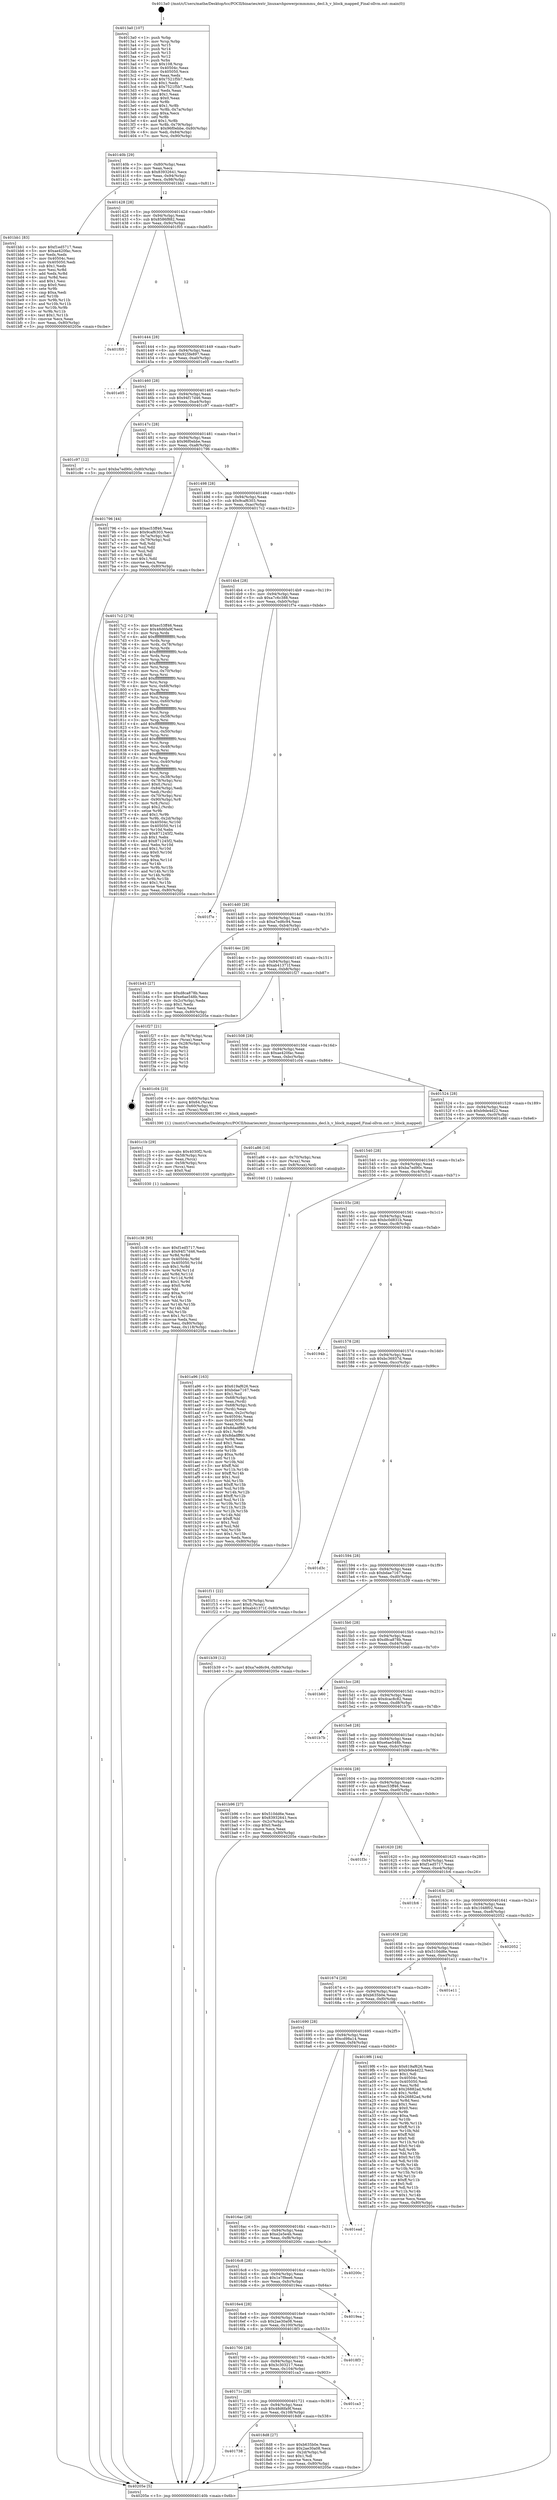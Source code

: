 digraph "0x4013a0" {
  label = "0x4013a0 (/mnt/c/Users/mathe/Desktop/tcc/POCII/binaries/extr_linuxarchpowerpcmmmmu_decl.h_v_block_mapped_Final-ollvm.out::main(0))"
  labelloc = "t"
  node[shape=record]

  Entry [label="",width=0.3,height=0.3,shape=circle,fillcolor=black,style=filled]
  "0x40140b" [label="{
     0x40140b [29]\l
     | [instrs]\l
     &nbsp;&nbsp;0x40140b \<+3\>: mov -0x80(%rbp),%eax\l
     &nbsp;&nbsp;0x40140e \<+2\>: mov %eax,%ecx\l
     &nbsp;&nbsp;0x401410 \<+6\>: sub $0x83932641,%ecx\l
     &nbsp;&nbsp;0x401416 \<+6\>: mov %eax,-0x94(%rbp)\l
     &nbsp;&nbsp;0x40141c \<+6\>: mov %ecx,-0x98(%rbp)\l
     &nbsp;&nbsp;0x401422 \<+6\>: je 0000000000401bb1 \<main+0x811\>\l
  }"]
  "0x401bb1" [label="{
     0x401bb1 [83]\l
     | [instrs]\l
     &nbsp;&nbsp;0x401bb1 \<+5\>: mov $0xf1ed5717,%eax\l
     &nbsp;&nbsp;0x401bb6 \<+5\>: mov $0xae420fac,%ecx\l
     &nbsp;&nbsp;0x401bbb \<+2\>: xor %edx,%edx\l
     &nbsp;&nbsp;0x401bbd \<+7\>: mov 0x40504c,%esi\l
     &nbsp;&nbsp;0x401bc4 \<+7\>: mov 0x405050,%edi\l
     &nbsp;&nbsp;0x401bcb \<+3\>: sub $0x1,%edx\l
     &nbsp;&nbsp;0x401bce \<+3\>: mov %esi,%r8d\l
     &nbsp;&nbsp;0x401bd1 \<+3\>: add %edx,%r8d\l
     &nbsp;&nbsp;0x401bd4 \<+4\>: imul %r8d,%esi\l
     &nbsp;&nbsp;0x401bd8 \<+3\>: and $0x1,%esi\l
     &nbsp;&nbsp;0x401bdb \<+3\>: cmp $0x0,%esi\l
     &nbsp;&nbsp;0x401bde \<+4\>: sete %r9b\l
     &nbsp;&nbsp;0x401be2 \<+3\>: cmp $0xa,%edi\l
     &nbsp;&nbsp;0x401be5 \<+4\>: setl %r10b\l
     &nbsp;&nbsp;0x401be9 \<+3\>: mov %r9b,%r11b\l
     &nbsp;&nbsp;0x401bec \<+3\>: and %r10b,%r11b\l
     &nbsp;&nbsp;0x401bef \<+3\>: xor %r10b,%r9b\l
     &nbsp;&nbsp;0x401bf2 \<+3\>: or %r9b,%r11b\l
     &nbsp;&nbsp;0x401bf5 \<+4\>: test $0x1,%r11b\l
     &nbsp;&nbsp;0x401bf9 \<+3\>: cmovne %ecx,%eax\l
     &nbsp;&nbsp;0x401bfc \<+3\>: mov %eax,-0x80(%rbp)\l
     &nbsp;&nbsp;0x401bff \<+5\>: jmp 000000000040205e \<main+0xcbe\>\l
  }"]
  "0x401428" [label="{
     0x401428 [28]\l
     | [instrs]\l
     &nbsp;&nbsp;0x401428 \<+5\>: jmp 000000000040142d \<main+0x8d\>\l
     &nbsp;&nbsp;0x40142d \<+6\>: mov -0x94(%rbp),%eax\l
     &nbsp;&nbsp;0x401433 \<+5\>: sub $0x8586f882,%eax\l
     &nbsp;&nbsp;0x401438 \<+6\>: mov %eax,-0x9c(%rbp)\l
     &nbsp;&nbsp;0x40143e \<+6\>: je 0000000000401f05 \<main+0xb65\>\l
  }"]
  Exit [label="",width=0.3,height=0.3,shape=circle,fillcolor=black,style=filled,peripheries=2]
  "0x401f05" [label="{
     0x401f05\l
  }", style=dashed]
  "0x401444" [label="{
     0x401444 [28]\l
     | [instrs]\l
     &nbsp;&nbsp;0x401444 \<+5\>: jmp 0000000000401449 \<main+0xa9\>\l
     &nbsp;&nbsp;0x401449 \<+6\>: mov -0x94(%rbp),%eax\l
     &nbsp;&nbsp;0x40144f \<+5\>: sub $0x925fe897,%eax\l
     &nbsp;&nbsp;0x401454 \<+6\>: mov %eax,-0xa0(%rbp)\l
     &nbsp;&nbsp;0x40145a \<+6\>: je 0000000000401e05 \<main+0xa65\>\l
  }"]
  "0x401c38" [label="{
     0x401c38 [95]\l
     | [instrs]\l
     &nbsp;&nbsp;0x401c38 \<+5\>: mov $0xf1ed5717,%esi\l
     &nbsp;&nbsp;0x401c3d \<+5\>: mov $0x94f17d46,%edx\l
     &nbsp;&nbsp;0x401c42 \<+3\>: xor %r8d,%r8d\l
     &nbsp;&nbsp;0x401c45 \<+8\>: mov 0x40504c,%r9d\l
     &nbsp;&nbsp;0x401c4d \<+8\>: mov 0x405050,%r10d\l
     &nbsp;&nbsp;0x401c55 \<+4\>: sub $0x1,%r8d\l
     &nbsp;&nbsp;0x401c59 \<+3\>: mov %r9d,%r11d\l
     &nbsp;&nbsp;0x401c5c \<+3\>: add %r8d,%r11d\l
     &nbsp;&nbsp;0x401c5f \<+4\>: imul %r11d,%r9d\l
     &nbsp;&nbsp;0x401c63 \<+4\>: and $0x1,%r9d\l
     &nbsp;&nbsp;0x401c67 \<+4\>: cmp $0x0,%r9d\l
     &nbsp;&nbsp;0x401c6b \<+3\>: sete %bl\l
     &nbsp;&nbsp;0x401c6e \<+4\>: cmp $0xa,%r10d\l
     &nbsp;&nbsp;0x401c72 \<+4\>: setl %r14b\l
     &nbsp;&nbsp;0x401c76 \<+3\>: mov %bl,%r15b\l
     &nbsp;&nbsp;0x401c79 \<+3\>: and %r14b,%r15b\l
     &nbsp;&nbsp;0x401c7c \<+3\>: xor %r14b,%bl\l
     &nbsp;&nbsp;0x401c7f \<+3\>: or %bl,%r15b\l
     &nbsp;&nbsp;0x401c82 \<+4\>: test $0x1,%r15b\l
     &nbsp;&nbsp;0x401c86 \<+3\>: cmovne %edx,%esi\l
     &nbsp;&nbsp;0x401c89 \<+3\>: mov %esi,-0x80(%rbp)\l
     &nbsp;&nbsp;0x401c8c \<+6\>: mov %eax,-0x118(%rbp)\l
     &nbsp;&nbsp;0x401c92 \<+5\>: jmp 000000000040205e \<main+0xcbe\>\l
  }"]
  "0x401e05" [label="{
     0x401e05\l
  }", style=dashed]
  "0x401460" [label="{
     0x401460 [28]\l
     | [instrs]\l
     &nbsp;&nbsp;0x401460 \<+5\>: jmp 0000000000401465 \<main+0xc5\>\l
     &nbsp;&nbsp;0x401465 \<+6\>: mov -0x94(%rbp),%eax\l
     &nbsp;&nbsp;0x40146b \<+5\>: sub $0x94f17d46,%eax\l
     &nbsp;&nbsp;0x401470 \<+6\>: mov %eax,-0xa4(%rbp)\l
     &nbsp;&nbsp;0x401476 \<+6\>: je 0000000000401c97 \<main+0x8f7\>\l
  }"]
  "0x401c1b" [label="{
     0x401c1b [29]\l
     | [instrs]\l
     &nbsp;&nbsp;0x401c1b \<+10\>: movabs $0x4030f2,%rdi\l
     &nbsp;&nbsp;0x401c25 \<+4\>: mov -0x58(%rbp),%rcx\l
     &nbsp;&nbsp;0x401c29 \<+2\>: mov %eax,(%rcx)\l
     &nbsp;&nbsp;0x401c2b \<+4\>: mov -0x58(%rbp),%rcx\l
     &nbsp;&nbsp;0x401c2f \<+2\>: mov (%rcx),%esi\l
     &nbsp;&nbsp;0x401c31 \<+2\>: mov $0x0,%al\l
     &nbsp;&nbsp;0x401c33 \<+5\>: call 0000000000401030 \<printf@plt\>\l
     | [calls]\l
     &nbsp;&nbsp;0x401030 \{1\} (unknown)\l
  }"]
  "0x401c97" [label="{
     0x401c97 [12]\l
     | [instrs]\l
     &nbsp;&nbsp;0x401c97 \<+7\>: movl $0xba7ed90c,-0x80(%rbp)\l
     &nbsp;&nbsp;0x401c9e \<+5\>: jmp 000000000040205e \<main+0xcbe\>\l
  }"]
  "0x40147c" [label="{
     0x40147c [28]\l
     | [instrs]\l
     &nbsp;&nbsp;0x40147c \<+5\>: jmp 0000000000401481 \<main+0xe1\>\l
     &nbsp;&nbsp;0x401481 \<+6\>: mov -0x94(%rbp),%eax\l
     &nbsp;&nbsp;0x401487 \<+5\>: sub $0x96f0ebbe,%eax\l
     &nbsp;&nbsp;0x40148c \<+6\>: mov %eax,-0xa8(%rbp)\l
     &nbsp;&nbsp;0x401492 \<+6\>: je 0000000000401796 \<main+0x3f6\>\l
  }"]
  "0x401a96" [label="{
     0x401a96 [163]\l
     | [instrs]\l
     &nbsp;&nbsp;0x401a96 \<+5\>: mov $0x619af626,%ecx\l
     &nbsp;&nbsp;0x401a9b \<+5\>: mov $0xbdae7167,%edx\l
     &nbsp;&nbsp;0x401aa0 \<+3\>: mov $0x1,%sil\l
     &nbsp;&nbsp;0x401aa3 \<+4\>: mov -0x68(%rbp),%rdi\l
     &nbsp;&nbsp;0x401aa7 \<+2\>: mov %eax,(%rdi)\l
     &nbsp;&nbsp;0x401aa9 \<+4\>: mov -0x68(%rbp),%rdi\l
     &nbsp;&nbsp;0x401aad \<+2\>: mov (%rdi),%eax\l
     &nbsp;&nbsp;0x401aaf \<+3\>: mov %eax,-0x2c(%rbp)\l
     &nbsp;&nbsp;0x401ab2 \<+7\>: mov 0x40504c,%eax\l
     &nbsp;&nbsp;0x401ab9 \<+8\>: mov 0x405050,%r8d\l
     &nbsp;&nbsp;0x401ac1 \<+3\>: mov %eax,%r9d\l
     &nbsp;&nbsp;0x401ac4 \<+7\>: add $0x8dadff60,%r9d\l
     &nbsp;&nbsp;0x401acb \<+4\>: sub $0x1,%r9d\l
     &nbsp;&nbsp;0x401acf \<+7\>: sub $0x8dadff60,%r9d\l
     &nbsp;&nbsp;0x401ad6 \<+4\>: imul %r9d,%eax\l
     &nbsp;&nbsp;0x401ada \<+3\>: and $0x1,%eax\l
     &nbsp;&nbsp;0x401add \<+3\>: cmp $0x0,%eax\l
     &nbsp;&nbsp;0x401ae0 \<+4\>: sete %r10b\l
     &nbsp;&nbsp;0x401ae4 \<+4\>: cmp $0xa,%r8d\l
     &nbsp;&nbsp;0x401ae8 \<+4\>: setl %r11b\l
     &nbsp;&nbsp;0x401aec \<+3\>: mov %r10b,%bl\l
     &nbsp;&nbsp;0x401aef \<+3\>: xor $0xff,%bl\l
     &nbsp;&nbsp;0x401af2 \<+3\>: mov %r11b,%r14b\l
     &nbsp;&nbsp;0x401af5 \<+4\>: xor $0xff,%r14b\l
     &nbsp;&nbsp;0x401af9 \<+4\>: xor $0x1,%sil\l
     &nbsp;&nbsp;0x401afd \<+3\>: mov %bl,%r15b\l
     &nbsp;&nbsp;0x401b00 \<+4\>: and $0xff,%r15b\l
     &nbsp;&nbsp;0x401b04 \<+3\>: and %sil,%r10b\l
     &nbsp;&nbsp;0x401b07 \<+3\>: mov %r14b,%r12b\l
     &nbsp;&nbsp;0x401b0a \<+4\>: and $0xff,%r12b\l
     &nbsp;&nbsp;0x401b0e \<+3\>: and %sil,%r11b\l
     &nbsp;&nbsp;0x401b11 \<+3\>: or %r10b,%r15b\l
     &nbsp;&nbsp;0x401b14 \<+3\>: or %r11b,%r12b\l
     &nbsp;&nbsp;0x401b17 \<+3\>: xor %r12b,%r15b\l
     &nbsp;&nbsp;0x401b1a \<+3\>: or %r14b,%bl\l
     &nbsp;&nbsp;0x401b1d \<+3\>: xor $0xff,%bl\l
     &nbsp;&nbsp;0x401b20 \<+4\>: or $0x1,%sil\l
     &nbsp;&nbsp;0x401b24 \<+3\>: and %sil,%bl\l
     &nbsp;&nbsp;0x401b27 \<+3\>: or %bl,%r15b\l
     &nbsp;&nbsp;0x401b2a \<+4\>: test $0x1,%r15b\l
     &nbsp;&nbsp;0x401b2e \<+3\>: cmovne %edx,%ecx\l
     &nbsp;&nbsp;0x401b31 \<+3\>: mov %ecx,-0x80(%rbp)\l
     &nbsp;&nbsp;0x401b34 \<+5\>: jmp 000000000040205e \<main+0xcbe\>\l
  }"]
  "0x401796" [label="{
     0x401796 [44]\l
     | [instrs]\l
     &nbsp;&nbsp;0x401796 \<+5\>: mov $0xec53ff46,%eax\l
     &nbsp;&nbsp;0x40179b \<+5\>: mov $0x9caf6303,%ecx\l
     &nbsp;&nbsp;0x4017a0 \<+3\>: mov -0x7a(%rbp),%dl\l
     &nbsp;&nbsp;0x4017a3 \<+4\>: mov -0x79(%rbp),%sil\l
     &nbsp;&nbsp;0x4017a7 \<+3\>: mov %dl,%dil\l
     &nbsp;&nbsp;0x4017aa \<+3\>: and %sil,%dil\l
     &nbsp;&nbsp;0x4017ad \<+3\>: xor %sil,%dl\l
     &nbsp;&nbsp;0x4017b0 \<+3\>: or %dl,%dil\l
     &nbsp;&nbsp;0x4017b3 \<+4\>: test $0x1,%dil\l
     &nbsp;&nbsp;0x4017b7 \<+3\>: cmovne %ecx,%eax\l
     &nbsp;&nbsp;0x4017ba \<+3\>: mov %eax,-0x80(%rbp)\l
     &nbsp;&nbsp;0x4017bd \<+5\>: jmp 000000000040205e \<main+0xcbe\>\l
  }"]
  "0x401498" [label="{
     0x401498 [28]\l
     | [instrs]\l
     &nbsp;&nbsp;0x401498 \<+5\>: jmp 000000000040149d \<main+0xfd\>\l
     &nbsp;&nbsp;0x40149d \<+6\>: mov -0x94(%rbp),%eax\l
     &nbsp;&nbsp;0x4014a3 \<+5\>: sub $0x9caf6303,%eax\l
     &nbsp;&nbsp;0x4014a8 \<+6\>: mov %eax,-0xac(%rbp)\l
     &nbsp;&nbsp;0x4014ae \<+6\>: je 00000000004017c2 \<main+0x422\>\l
  }"]
  "0x40205e" [label="{
     0x40205e [5]\l
     | [instrs]\l
     &nbsp;&nbsp;0x40205e \<+5\>: jmp 000000000040140b \<main+0x6b\>\l
  }"]
  "0x4013a0" [label="{
     0x4013a0 [107]\l
     | [instrs]\l
     &nbsp;&nbsp;0x4013a0 \<+1\>: push %rbp\l
     &nbsp;&nbsp;0x4013a1 \<+3\>: mov %rsp,%rbp\l
     &nbsp;&nbsp;0x4013a4 \<+2\>: push %r15\l
     &nbsp;&nbsp;0x4013a6 \<+2\>: push %r14\l
     &nbsp;&nbsp;0x4013a8 \<+2\>: push %r13\l
     &nbsp;&nbsp;0x4013aa \<+2\>: push %r12\l
     &nbsp;&nbsp;0x4013ac \<+1\>: push %rbx\l
     &nbsp;&nbsp;0x4013ad \<+7\>: sub $0x108,%rsp\l
     &nbsp;&nbsp;0x4013b4 \<+7\>: mov 0x40504c,%eax\l
     &nbsp;&nbsp;0x4013bb \<+7\>: mov 0x405050,%ecx\l
     &nbsp;&nbsp;0x4013c2 \<+2\>: mov %eax,%edx\l
     &nbsp;&nbsp;0x4013c4 \<+6\>: add $0x7521f5b7,%edx\l
     &nbsp;&nbsp;0x4013ca \<+3\>: sub $0x1,%edx\l
     &nbsp;&nbsp;0x4013cd \<+6\>: sub $0x7521f5b7,%edx\l
     &nbsp;&nbsp;0x4013d3 \<+3\>: imul %edx,%eax\l
     &nbsp;&nbsp;0x4013d6 \<+3\>: and $0x1,%eax\l
     &nbsp;&nbsp;0x4013d9 \<+3\>: cmp $0x0,%eax\l
     &nbsp;&nbsp;0x4013dc \<+4\>: sete %r8b\l
     &nbsp;&nbsp;0x4013e0 \<+4\>: and $0x1,%r8b\l
     &nbsp;&nbsp;0x4013e4 \<+4\>: mov %r8b,-0x7a(%rbp)\l
     &nbsp;&nbsp;0x4013e8 \<+3\>: cmp $0xa,%ecx\l
     &nbsp;&nbsp;0x4013eb \<+4\>: setl %r8b\l
     &nbsp;&nbsp;0x4013ef \<+4\>: and $0x1,%r8b\l
     &nbsp;&nbsp;0x4013f3 \<+4\>: mov %r8b,-0x79(%rbp)\l
     &nbsp;&nbsp;0x4013f7 \<+7\>: movl $0x96f0ebbe,-0x80(%rbp)\l
     &nbsp;&nbsp;0x4013fe \<+6\>: mov %edi,-0x84(%rbp)\l
     &nbsp;&nbsp;0x401404 \<+7\>: mov %rsi,-0x90(%rbp)\l
  }"]
  "0x401738" [label="{
     0x401738\l
  }", style=dashed]
  "0x4017c2" [label="{
     0x4017c2 [278]\l
     | [instrs]\l
     &nbsp;&nbsp;0x4017c2 \<+5\>: mov $0xec53ff46,%eax\l
     &nbsp;&nbsp;0x4017c7 \<+5\>: mov $0x48d6fa9f,%ecx\l
     &nbsp;&nbsp;0x4017cc \<+3\>: mov %rsp,%rdx\l
     &nbsp;&nbsp;0x4017cf \<+4\>: add $0xfffffffffffffff0,%rdx\l
     &nbsp;&nbsp;0x4017d3 \<+3\>: mov %rdx,%rsp\l
     &nbsp;&nbsp;0x4017d6 \<+4\>: mov %rdx,-0x78(%rbp)\l
     &nbsp;&nbsp;0x4017da \<+3\>: mov %rsp,%rdx\l
     &nbsp;&nbsp;0x4017dd \<+4\>: add $0xfffffffffffffff0,%rdx\l
     &nbsp;&nbsp;0x4017e1 \<+3\>: mov %rdx,%rsp\l
     &nbsp;&nbsp;0x4017e4 \<+3\>: mov %rsp,%rsi\l
     &nbsp;&nbsp;0x4017e7 \<+4\>: add $0xfffffffffffffff0,%rsi\l
     &nbsp;&nbsp;0x4017eb \<+3\>: mov %rsi,%rsp\l
     &nbsp;&nbsp;0x4017ee \<+4\>: mov %rsi,-0x70(%rbp)\l
     &nbsp;&nbsp;0x4017f2 \<+3\>: mov %rsp,%rsi\l
     &nbsp;&nbsp;0x4017f5 \<+4\>: add $0xfffffffffffffff0,%rsi\l
     &nbsp;&nbsp;0x4017f9 \<+3\>: mov %rsi,%rsp\l
     &nbsp;&nbsp;0x4017fc \<+4\>: mov %rsi,-0x68(%rbp)\l
     &nbsp;&nbsp;0x401800 \<+3\>: mov %rsp,%rsi\l
     &nbsp;&nbsp;0x401803 \<+4\>: add $0xfffffffffffffff0,%rsi\l
     &nbsp;&nbsp;0x401807 \<+3\>: mov %rsi,%rsp\l
     &nbsp;&nbsp;0x40180a \<+4\>: mov %rsi,-0x60(%rbp)\l
     &nbsp;&nbsp;0x40180e \<+3\>: mov %rsp,%rsi\l
     &nbsp;&nbsp;0x401811 \<+4\>: add $0xfffffffffffffff0,%rsi\l
     &nbsp;&nbsp;0x401815 \<+3\>: mov %rsi,%rsp\l
     &nbsp;&nbsp;0x401818 \<+4\>: mov %rsi,-0x58(%rbp)\l
     &nbsp;&nbsp;0x40181c \<+3\>: mov %rsp,%rsi\l
     &nbsp;&nbsp;0x40181f \<+4\>: add $0xfffffffffffffff0,%rsi\l
     &nbsp;&nbsp;0x401823 \<+3\>: mov %rsi,%rsp\l
     &nbsp;&nbsp;0x401826 \<+4\>: mov %rsi,-0x50(%rbp)\l
     &nbsp;&nbsp;0x40182a \<+3\>: mov %rsp,%rsi\l
     &nbsp;&nbsp;0x40182d \<+4\>: add $0xfffffffffffffff0,%rsi\l
     &nbsp;&nbsp;0x401831 \<+3\>: mov %rsi,%rsp\l
     &nbsp;&nbsp;0x401834 \<+4\>: mov %rsi,-0x48(%rbp)\l
     &nbsp;&nbsp;0x401838 \<+3\>: mov %rsp,%rsi\l
     &nbsp;&nbsp;0x40183b \<+4\>: add $0xfffffffffffffff0,%rsi\l
     &nbsp;&nbsp;0x40183f \<+3\>: mov %rsi,%rsp\l
     &nbsp;&nbsp;0x401842 \<+4\>: mov %rsi,-0x40(%rbp)\l
     &nbsp;&nbsp;0x401846 \<+3\>: mov %rsp,%rsi\l
     &nbsp;&nbsp;0x401849 \<+4\>: add $0xfffffffffffffff0,%rsi\l
     &nbsp;&nbsp;0x40184d \<+3\>: mov %rsi,%rsp\l
     &nbsp;&nbsp;0x401850 \<+4\>: mov %rsi,-0x38(%rbp)\l
     &nbsp;&nbsp;0x401854 \<+4\>: mov -0x78(%rbp),%rsi\l
     &nbsp;&nbsp;0x401858 \<+6\>: movl $0x0,(%rsi)\l
     &nbsp;&nbsp;0x40185e \<+6\>: mov -0x84(%rbp),%edi\l
     &nbsp;&nbsp;0x401864 \<+2\>: mov %edi,(%rdx)\l
     &nbsp;&nbsp;0x401866 \<+4\>: mov -0x70(%rbp),%rsi\l
     &nbsp;&nbsp;0x40186a \<+7\>: mov -0x90(%rbp),%r8\l
     &nbsp;&nbsp;0x401871 \<+3\>: mov %r8,(%rsi)\l
     &nbsp;&nbsp;0x401874 \<+3\>: cmpl $0x2,(%rdx)\l
     &nbsp;&nbsp;0x401877 \<+4\>: setne %r9b\l
     &nbsp;&nbsp;0x40187b \<+4\>: and $0x1,%r9b\l
     &nbsp;&nbsp;0x40187f \<+4\>: mov %r9b,-0x2d(%rbp)\l
     &nbsp;&nbsp;0x401883 \<+8\>: mov 0x40504c,%r10d\l
     &nbsp;&nbsp;0x40188b \<+8\>: mov 0x405050,%r11d\l
     &nbsp;&nbsp;0x401893 \<+3\>: mov %r10d,%ebx\l
     &nbsp;&nbsp;0x401896 \<+6\>: sub $0x871245f2,%ebx\l
     &nbsp;&nbsp;0x40189c \<+3\>: sub $0x1,%ebx\l
     &nbsp;&nbsp;0x40189f \<+6\>: add $0x871245f2,%ebx\l
     &nbsp;&nbsp;0x4018a5 \<+4\>: imul %ebx,%r10d\l
     &nbsp;&nbsp;0x4018a9 \<+4\>: and $0x1,%r10d\l
     &nbsp;&nbsp;0x4018ad \<+4\>: cmp $0x0,%r10d\l
     &nbsp;&nbsp;0x4018b1 \<+4\>: sete %r9b\l
     &nbsp;&nbsp;0x4018b5 \<+4\>: cmp $0xa,%r11d\l
     &nbsp;&nbsp;0x4018b9 \<+4\>: setl %r14b\l
     &nbsp;&nbsp;0x4018bd \<+3\>: mov %r9b,%r15b\l
     &nbsp;&nbsp;0x4018c0 \<+3\>: and %r14b,%r15b\l
     &nbsp;&nbsp;0x4018c3 \<+3\>: xor %r14b,%r9b\l
     &nbsp;&nbsp;0x4018c6 \<+3\>: or %r9b,%r15b\l
     &nbsp;&nbsp;0x4018c9 \<+4\>: test $0x1,%r15b\l
     &nbsp;&nbsp;0x4018cd \<+3\>: cmovne %ecx,%eax\l
     &nbsp;&nbsp;0x4018d0 \<+3\>: mov %eax,-0x80(%rbp)\l
     &nbsp;&nbsp;0x4018d3 \<+5\>: jmp 000000000040205e \<main+0xcbe\>\l
  }"]
  "0x4014b4" [label="{
     0x4014b4 [28]\l
     | [instrs]\l
     &nbsp;&nbsp;0x4014b4 \<+5\>: jmp 00000000004014b9 \<main+0x119\>\l
     &nbsp;&nbsp;0x4014b9 \<+6\>: mov -0x94(%rbp),%eax\l
     &nbsp;&nbsp;0x4014bf \<+5\>: sub $0xa7c6c388,%eax\l
     &nbsp;&nbsp;0x4014c4 \<+6\>: mov %eax,-0xb0(%rbp)\l
     &nbsp;&nbsp;0x4014ca \<+6\>: je 0000000000401f7e \<main+0xbde\>\l
  }"]
  "0x4018d8" [label="{
     0x4018d8 [27]\l
     | [instrs]\l
     &nbsp;&nbsp;0x4018d8 \<+5\>: mov $0xb635b0e,%eax\l
     &nbsp;&nbsp;0x4018dd \<+5\>: mov $0x2ae30a08,%ecx\l
     &nbsp;&nbsp;0x4018e2 \<+3\>: mov -0x2d(%rbp),%dl\l
     &nbsp;&nbsp;0x4018e5 \<+3\>: test $0x1,%dl\l
     &nbsp;&nbsp;0x4018e8 \<+3\>: cmovne %ecx,%eax\l
     &nbsp;&nbsp;0x4018eb \<+3\>: mov %eax,-0x80(%rbp)\l
     &nbsp;&nbsp;0x4018ee \<+5\>: jmp 000000000040205e \<main+0xcbe\>\l
  }"]
  "0x40171c" [label="{
     0x40171c [28]\l
     | [instrs]\l
     &nbsp;&nbsp;0x40171c \<+5\>: jmp 0000000000401721 \<main+0x381\>\l
     &nbsp;&nbsp;0x401721 \<+6\>: mov -0x94(%rbp),%eax\l
     &nbsp;&nbsp;0x401727 \<+5\>: sub $0x48d6fa9f,%eax\l
     &nbsp;&nbsp;0x40172c \<+6\>: mov %eax,-0x108(%rbp)\l
     &nbsp;&nbsp;0x401732 \<+6\>: je 00000000004018d8 \<main+0x538\>\l
  }"]
  "0x401f7e" [label="{
     0x401f7e\l
  }", style=dashed]
  "0x4014d0" [label="{
     0x4014d0 [28]\l
     | [instrs]\l
     &nbsp;&nbsp;0x4014d0 \<+5\>: jmp 00000000004014d5 \<main+0x135\>\l
     &nbsp;&nbsp;0x4014d5 \<+6\>: mov -0x94(%rbp),%eax\l
     &nbsp;&nbsp;0x4014db \<+5\>: sub $0xa7ed6c94,%eax\l
     &nbsp;&nbsp;0x4014e0 \<+6\>: mov %eax,-0xb4(%rbp)\l
     &nbsp;&nbsp;0x4014e6 \<+6\>: je 0000000000401b45 \<main+0x7a5\>\l
  }"]
  "0x401ca3" [label="{
     0x401ca3\l
  }", style=dashed]
  "0x401b45" [label="{
     0x401b45 [27]\l
     | [instrs]\l
     &nbsp;&nbsp;0x401b45 \<+5\>: mov $0xd8ca878b,%eax\l
     &nbsp;&nbsp;0x401b4a \<+5\>: mov $0xe6ae548b,%ecx\l
     &nbsp;&nbsp;0x401b4f \<+3\>: mov -0x2c(%rbp),%edx\l
     &nbsp;&nbsp;0x401b52 \<+3\>: cmp $0x1,%edx\l
     &nbsp;&nbsp;0x401b55 \<+3\>: cmovl %ecx,%eax\l
     &nbsp;&nbsp;0x401b58 \<+3\>: mov %eax,-0x80(%rbp)\l
     &nbsp;&nbsp;0x401b5b \<+5\>: jmp 000000000040205e \<main+0xcbe\>\l
  }"]
  "0x4014ec" [label="{
     0x4014ec [28]\l
     | [instrs]\l
     &nbsp;&nbsp;0x4014ec \<+5\>: jmp 00000000004014f1 \<main+0x151\>\l
     &nbsp;&nbsp;0x4014f1 \<+6\>: mov -0x94(%rbp),%eax\l
     &nbsp;&nbsp;0x4014f7 \<+5\>: sub $0xab41371f,%eax\l
     &nbsp;&nbsp;0x4014fc \<+6\>: mov %eax,-0xb8(%rbp)\l
     &nbsp;&nbsp;0x401502 \<+6\>: je 0000000000401f27 \<main+0xb87\>\l
  }"]
  "0x401700" [label="{
     0x401700 [28]\l
     | [instrs]\l
     &nbsp;&nbsp;0x401700 \<+5\>: jmp 0000000000401705 \<main+0x365\>\l
     &nbsp;&nbsp;0x401705 \<+6\>: mov -0x94(%rbp),%eax\l
     &nbsp;&nbsp;0x40170b \<+5\>: sub $0x3c303217,%eax\l
     &nbsp;&nbsp;0x401710 \<+6\>: mov %eax,-0x104(%rbp)\l
     &nbsp;&nbsp;0x401716 \<+6\>: je 0000000000401ca3 \<main+0x903\>\l
  }"]
  "0x401f27" [label="{
     0x401f27 [21]\l
     | [instrs]\l
     &nbsp;&nbsp;0x401f27 \<+4\>: mov -0x78(%rbp),%rax\l
     &nbsp;&nbsp;0x401f2b \<+2\>: mov (%rax),%eax\l
     &nbsp;&nbsp;0x401f2d \<+4\>: lea -0x28(%rbp),%rsp\l
     &nbsp;&nbsp;0x401f31 \<+1\>: pop %rbx\l
     &nbsp;&nbsp;0x401f32 \<+2\>: pop %r12\l
     &nbsp;&nbsp;0x401f34 \<+2\>: pop %r13\l
     &nbsp;&nbsp;0x401f36 \<+2\>: pop %r14\l
     &nbsp;&nbsp;0x401f38 \<+2\>: pop %r15\l
     &nbsp;&nbsp;0x401f3a \<+1\>: pop %rbp\l
     &nbsp;&nbsp;0x401f3b \<+1\>: ret\l
  }"]
  "0x401508" [label="{
     0x401508 [28]\l
     | [instrs]\l
     &nbsp;&nbsp;0x401508 \<+5\>: jmp 000000000040150d \<main+0x16d\>\l
     &nbsp;&nbsp;0x40150d \<+6\>: mov -0x94(%rbp),%eax\l
     &nbsp;&nbsp;0x401513 \<+5\>: sub $0xae420fac,%eax\l
     &nbsp;&nbsp;0x401518 \<+6\>: mov %eax,-0xbc(%rbp)\l
     &nbsp;&nbsp;0x40151e \<+6\>: je 0000000000401c04 \<main+0x864\>\l
  }"]
  "0x4018f3" [label="{
     0x4018f3\l
  }", style=dashed]
  "0x401c04" [label="{
     0x401c04 [23]\l
     | [instrs]\l
     &nbsp;&nbsp;0x401c04 \<+4\>: mov -0x60(%rbp),%rax\l
     &nbsp;&nbsp;0x401c08 \<+7\>: movq $0x64,(%rax)\l
     &nbsp;&nbsp;0x401c0f \<+4\>: mov -0x60(%rbp),%rax\l
     &nbsp;&nbsp;0x401c13 \<+3\>: mov (%rax),%rdi\l
     &nbsp;&nbsp;0x401c16 \<+5\>: call 0000000000401390 \<v_block_mapped\>\l
     | [calls]\l
     &nbsp;&nbsp;0x401390 \{1\} (/mnt/c/Users/mathe/Desktop/tcc/POCII/binaries/extr_linuxarchpowerpcmmmmu_decl.h_v_block_mapped_Final-ollvm.out::v_block_mapped)\l
  }"]
  "0x401524" [label="{
     0x401524 [28]\l
     | [instrs]\l
     &nbsp;&nbsp;0x401524 \<+5\>: jmp 0000000000401529 \<main+0x189\>\l
     &nbsp;&nbsp;0x401529 \<+6\>: mov -0x94(%rbp),%eax\l
     &nbsp;&nbsp;0x40152f \<+5\>: sub $0xb9de4d22,%eax\l
     &nbsp;&nbsp;0x401534 \<+6\>: mov %eax,-0xc0(%rbp)\l
     &nbsp;&nbsp;0x40153a \<+6\>: je 0000000000401a86 \<main+0x6e6\>\l
  }"]
  "0x4016e4" [label="{
     0x4016e4 [28]\l
     | [instrs]\l
     &nbsp;&nbsp;0x4016e4 \<+5\>: jmp 00000000004016e9 \<main+0x349\>\l
     &nbsp;&nbsp;0x4016e9 \<+6\>: mov -0x94(%rbp),%eax\l
     &nbsp;&nbsp;0x4016ef \<+5\>: sub $0x2ae30a08,%eax\l
     &nbsp;&nbsp;0x4016f4 \<+6\>: mov %eax,-0x100(%rbp)\l
     &nbsp;&nbsp;0x4016fa \<+6\>: je 00000000004018f3 \<main+0x553\>\l
  }"]
  "0x401a86" [label="{
     0x401a86 [16]\l
     | [instrs]\l
     &nbsp;&nbsp;0x401a86 \<+4\>: mov -0x70(%rbp),%rax\l
     &nbsp;&nbsp;0x401a8a \<+3\>: mov (%rax),%rax\l
     &nbsp;&nbsp;0x401a8d \<+4\>: mov 0x8(%rax),%rdi\l
     &nbsp;&nbsp;0x401a91 \<+5\>: call 0000000000401040 \<atoi@plt\>\l
     | [calls]\l
     &nbsp;&nbsp;0x401040 \{1\} (unknown)\l
  }"]
  "0x401540" [label="{
     0x401540 [28]\l
     | [instrs]\l
     &nbsp;&nbsp;0x401540 \<+5\>: jmp 0000000000401545 \<main+0x1a5\>\l
     &nbsp;&nbsp;0x401545 \<+6\>: mov -0x94(%rbp),%eax\l
     &nbsp;&nbsp;0x40154b \<+5\>: sub $0xba7ed90c,%eax\l
     &nbsp;&nbsp;0x401550 \<+6\>: mov %eax,-0xc4(%rbp)\l
     &nbsp;&nbsp;0x401556 \<+6\>: je 0000000000401f11 \<main+0xb71\>\l
  }"]
  "0x4019ea" [label="{
     0x4019ea\l
  }", style=dashed]
  "0x401f11" [label="{
     0x401f11 [22]\l
     | [instrs]\l
     &nbsp;&nbsp;0x401f11 \<+4\>: mov -0x78(%rbp),%rax\l
     &nbsp;&nbsp;0x401f15 \<+6\>: movl $0x0,(%rax)\l
     &nbsp;&nbsp;0x401f1b \<+7\>: movl $0xab41371f,-0x80(%rbp)\l
     &nbsp;&nbsp;0x401f22 \<+5\>: jmp 000000000040205e \<main+0xcbe\>\l
  }"]
  "0x40155c" [label="{
     0x40155c [28]\l
     | [instrs]\l
     &nbsp;&nbsp;0x40155c \<+5\>: jmp 0000000000401561 \<main+0x1c1\>\l
     &nbsp;&nbsp;0x401561 \<+6\>: mov -0x94(%rbp),%eax\l
     &nbsp;&nbsp;0x401567 \<+5\>: sub $0xbc0d831b,%eax\l
     &nbsp;&nbsp;0x40156c \<+6\>: mov %eax,-0xc8(%rbp)\l
     &nbsp;&nbsp;0x401572 \<+6\>: je 000000000040194b \<main+0x5ab\>\l
  }"]
  "0x4016c8" [label="{
     0x4016c8 [28]\l
     | [instrs]\l
     &nbsp;&nbsp;0x4016c8 \<+5\>: jmp 00000000004016cd \<main+0x32d\>\l
     &nbsp;&nbsp;0x4016cd \<+6\>: mov -0x94(%rbp),%eax\l
     &nbsp;&nbsp;0x4016d3 \<+5\>: sub $0x1e7f9ee6,%eax\l
     &nbsp;&nbsp;0x4016d8 \<+6\>: mov %eax,-0xfc(%rbp)\l
     &nbsp;&nbsp;0x4016de \<+6\>: je 00000000004019ea \<main+0x64a\>\l
  }"]
  "0x40194b" [label="{
     0x40194b\l
  }", style=dashed]
  "0x401578" [label="{
     0x401578 [28]\l
     | [instrs]\l
     &nbsp;&nbsp;0x401578 \<+5\>: jmp 000000000040157d \<main+0x1dd\>\l
     &nbsp;&nbsp;0x40157d \<+6\>: mov -0x94(%rbp),%eax\l
     &nbsp;&nbsp;0x401583 \<+5\>: sub $0xbc36937d,%eax\l
     &nbsp;&nbsp;0x401588 \<+6\>: mov %eax,-0xcc(%rbp)\l
     &nbsp;&nbsp;0x40158e \<+6\>: je 0000000000401d3c \<main+0x99c\>\l
  }"]
  "0x40200c" [label="{
     0x40200c\l
  }", style=dashed]
  "0x401d3c" [label="{
     0x401d3c\l
  }", style=dashed]
  "0x401594" [label="{
     0x401594 [28]\l
     | [instrs]\l
     &nbsp;&nbsp;0x401594 \<+5\>: jmp 0000000000401599 \<main+0x1f9\>\l
     &nbsp;&nbsp;0x401599 \<+6\>: mov -0x94(%rbp),%eax\l
     &nbsp;&nbsp;0x40159f \<+5\>: sub $0xbdae7167,%eax\l
     &nbsp;&nbsp;0x4015a4 \<+6\>: mov %eax,-0xd0(%rbp)\l
     &nbsp;&nbsp;0x4015aa \<+6\>: je 0000000000401b39 \<main+0x799\>\l
  }"]
  "0x4016ac" [label="{
     0x4016ac [28]\l
     | [instrs]\l
     &nbsp;&nbsp;0x4016ac \<+5\>: jmp 00000000004016b1 \<main+0x311\>\l
     &nbsp;&nbsp;0x4016b1 \<+6\>: mov -0x94(%rbp),%eax\l
     &nbsp;&nbsp;0x4016b7 \<+5\>: sub $0xe2e5e4b,%eax\l
     &nbsp;&nbsp;0x4016bc \<+6\>: mov %eax,-0xf8(%rbp)\l
     &nbsp;&nbsp;0x4016c2 \<+6\>: je 000000000040200c \<main+0xc6c\>\l
  }"]
  "0x401b39" [label="{
     0x401b39 [12]\l
     | [instrs]\l
     &nbsp;&nbsp;0x401b39 \<+7\>: movl $0xa7ed6c94,-0x80(%rbp)\l
     &nbsp;&nbsp;0x401b40 \<+5\>: jmp 000000000040205e \<main+0xcbe\>\l
  }"]
  "0x4015b0" [label="{
     0x4015b0 [28]\l
     | [instrs]\l
     &nbsp;&nbsp;0x4015b0 \<+5\>: jmp 00000000004015b5 \<main+0x215\>\l
     &nbsp;&nbsp;0x4015b5 \<+6\>: mov -0x94(%rbp),%eax\l
     &nbsp;&nbsp;0x4015bb \<+5\>: sub $0xd8ca878b,%eax\l
     &nbsp;&nbsp;0x4015c0 \<+6\>: mov %eax,-0xd4(%rbp)\l
     &nbsp;&nbsp;0x4015c6 \<+6\>: je 0000000000401b60 \<main+0x7c0\>\l
  }"]
  "0x401ead" [label="{
     0x401ead\l
  }", style=dashed]
  "0x401b60" [label="{
     0x401b60\l
  }", style=dashed]
  "0x4015cc" [label="{
     0x4015cc [28]\l
     | [instrs]\l
     &nbsp;&nbsp;0x4015cc \<+5\>: jmp 00000000004015d1 \<main+0x231\>\l
     &nbsp;&nbsp;0x4015d1 \<+6\>: mov -0x94(%rbp),%eax\l
     &nbsp;&nbsp;0x4015d7 \<+5\>: sub $0xdcac8c82,%eax\l
     &nbsp;&nbsp;0x4015dc \<+6\>: mov %eax,-0xd8(%rbp)\l
     &nbsp;&nbsp;0x4015e2 \<+6\>: je 0000000000401b7b \<main+0x7db\>\l
  }"]
  "0x401690" [label="{
     0x401690 [28]\l
     | [instrs]\l
     &nbsp;&nbsp;0x401690 \<+5\>: jmp 0000000000401695 \<main+0x2f5\>\l
     &nbsp;&nbsp;0x401695 \<+6\>: mov -0x94(%rbp),%eax\l
     &nbsp;&nbsp;0x40169b \<+5\>: sub $0xcd98a14,%eax\l
     &nbsp;&nbsp;0x4016a0 \<+6\>: mov %eax,-0xf4(%rbp)\l
     &nbsp;&nbsp;0x4016a6 \<+6\>: je 0000000000401ead \<main+0xb0d\>\l
  }"]
  "0x401b7b" [label="{
     0x401b7b\l
  }", style=dashed]
  "0x4015e8" [label="{
     0x4015e8 [28]\l
     | [instrs]\l
     &nbsp;&nbsp;0x4015e8 \<+5\>: jmp 00000000004015ed \<main+0x24d\>\l
     &nbsp;&nbsp;0x4015ed \<+6\>: mov -0x94(%rbp),%eax\l
     &nbsp;&nbsp;0x4015f3 \<+5\>: sub $0xe6ae548b,%eax\l
     &nbsp;&nbsp;0x4015f8 \<+6\>: mov %eax,-0xdc(%rbp)\l
     &nbsp;&nbsp;0x4015fe \<+6\>: je 0000000000401b96 \<main+0x7f6\>\l
  }"]
  "0x4019f6" [label="{
     0x4019f6 [144]\l
     | [instrs]\l
     &nbsp;&nbsp;0x4019f6 \<+5\>: mov $0x619af626,%eax\l
     &nbsp;&nbsp;0x4019fb \<+5\>: mov $0xb9de4d22,%ecx\l
     &nbsp;&nbsp;0x401a00 \<+2\>: mov $0x1,%dl\l
     &nbsp;&nbsp;0x401a02 \<+7\>: mov 0x40504c,%esi\l
     &nbsp;&nbsp;0x401a09 \<+7\>: mov 0x405050,%edi\l
     &nbsp;&nbsp;0x401a10 \<+3\>: mov %esi,%r8d\l
     &nbsp;&nbsp;0x401a13 \<+7\>: add $0x26882ad,%r8d\l
     &nbsp;&nbsp;0x401a1a \<+4\>: sub $0x1,%r8d\l
     &nbsp;&nbsp;0x401a1e \<+7\>: sub $0x26882ad,%r8d\l
     &nbsp;&nbsp;0x401a25 \<+4\>: imul %r8d,%esi\l
     &nbsp;&nbsp;0x401a29 \<+3\>: and $0x1,%esi\l
     &nbsp;&nbsp;0x401a2c \<+3\>: cmp $0x0,%esi\l
     &nbsp;&nbsp;0x401a2f \<+4\>: sete %r9b\l
     &nbsp;&nbsp;0x401a33 \<+3\>: cmp $0xa,%edi\l
     &nbsp;&nbsp;0x401a36 \<+4\>: setl %r10b\l
     &nbsp;&nbsp;0x401a3a \<+3\>: mov %r9b,%r11b\l
     &nbsp;&nbsp;0x401a3d \<+4\>: xor $0xff,%r11b\l
     &nbsp;&nbsp;0x401a41 \<+3\>: mov %r10b,%bl\l
     &nbsp;&nbsp;0x401a44 \<+3\>: xor $0xff,%bl\l
     &nbsp;&nbsp;0x401a47 \<+3\>: xor $0x0,%dl\l
     &nbsp;&nbsp;0x401a4a \<+3\>: mov %r11b,%r14b\l
     &nbsp;&nbsp;0x401a4d \<+4\>: and $0x0,%r14b\l
     &nbsp;&nbsp;0x401a51 \<+3\>: and %dl,%r9b\l
     &nbsp;&nbsp;0x401a54 \<+3\>: mov %bl,%r15b\l
     &nbsp;&nbsp;0x401a57 \<+4\>: and $0x0,%r15b\l
     &nbsp;&nbsp;0x401a5b \<+3\>: and %dl,%r10b\l
     &nbsp;&nbsp;0x401a5e \<+3\>: or %r9b,%r14b\l
     &nbsp;&nbsp;0x401a61 \<+3\>: or %r10b,%r15b\l
     &nbsp;&nbsp;0x401a64 \<+3\>: xor %r15b,%r14b\l
     &nbsp;&nbsp;0x401a67 \<+3\>: or %bl,%r11b\l
     &nbsp;&nbsp;0x401a6a \<+4\>: xor $0xff,%r11b\l
     &nbsp;&nbsp;0x401a6e \<+3\>: or $0x0,%dl\l
     &nbsp;&nbsp;0x401a71 \<+3\>: and %dl,%r11b\l
     &nbsp;&nbsp;0x401a74 \<+3\>: or %r11b,%r14b\l
     &nbsp;&nbsp;0x401a77 \<+4\>: test $0x1,%r14b\l
     &nbsp;&nbsp;0x401a7b \<+3\>: cmovne %ecx,%eax\l
     &nbsp;&nbsp;0x401a7e \<+3\>: mov %eax,-0x80(%rbp)\l
     &nbsp;&nbsp;0x401a81 \<+5\>: jmp 000000000040205e \<main+0xcbe\>\l
  }"]
  "0x401b96" [label="{
     0x401b96 [27]\l
     | [instrs]\l
     &nbsp;&nbsp;0x401b96 \<+5\>: mov $0x510dd6e,%eax\l
     &nbsp;&nbsp;0x401b9b \<+5\>: mov $0x83932641,%ecx\l
     &nbsp;&nbsp;0x401ba0 \<+3\>: mov -0x2c(%rbp),%edx\l
     &nbsp;&nbsp;0x401ba3 \<+3\>: cmp $0x0,%edx\l
     &nbsp;&nbsp;0x401ba6 \<+3\>: cmove %ecx,%eax\l
     &nbsp;&nbsp;0x401ba9 \<+3\>: mov %eax,-0x80(%rbp)\l
     &nbsp;&nbsp;0x401bac \<+5\>: jmp 000000000040205e \<main+0xcbe\>\l
  }"]
  "0x401604" [label="{
     0x401604 [28]\l
     | [instrs]\l
     &nbsp;&nbsp;0x401604 \<+5\>: jmp 0000000000401609 \<main+0x269\>\l
     &nbsp;&nbsp;0x401609 \<+6\>: mov -0x94(%rbp),%eax\l
     &nbsp;&nbsp;0x40160f \<+5\>: sub $0xec53ff46,%eax\l
     &nbsp;&nbsp;0x401614 \<+6\>: mov %eax,-0xe0(%rbp)\l
     &nbsp;&nbsp;0x40161a \<+6\>: je 0000000000401f3c \<main+0xb9c\>\l
  }"]
  "0x401674" [label="{
     0x401674 [28]\l
     | [instrs]\l
     &nbsp;&nbsp;0x401674 \<+5\>: jmp 0000000000401679 \<main+0x2d9\>\l
     &nbsp;&nbsp;0x401679 \<+6\>: mov -0x94(%rbp),%eax\l
     &nbsp;&nbsp;0x40167f \<+5\>: sub $0xb635b0e,%eax\l
     &nbsp;&nbsp;0x401684 \<+6\>: mov %eax,-0xf0(%rbp)\l
     &nbsp;&nbsp;0x40168a \<+6\>: je 00000000004019f6 \<main+0x656\>\l
  }"]
  "0x401f3c" [label="{
     0x401f3c\l
  }", style=dashed]
  "0x401620" [label="{
     0x401620 [28]\l
     | [instrs]\l
     &nbsp;&nbsp;0x401620 \<+5\>: jmp 0000000000401625 \<main+0x285\>\l
     &nbsp;&nbsp;0x401625 \<+6\>: mov -0x94(%rbp),%eax\l
     &nbsp;&nbsp;0x40162b \<+5\>: sub $0xf1ed5717,%eax\l
     &nbsp;&nbsp;0x401630 \<+6\>: mov %eax,-0xe4(%rbp)\l
     &nbsp;&nbsp;0x401636 \<+6\>: je 0000000000401fc6 \<main+0xc26\>\l
  }"]
  "0x401e11" [label="{
     0x401e11\l
  }", style=dashed]
  "0x401fc6" [label="{
     0x401fc6\l
  }", style=dashed]
  "0x40163c" [label="{
     0x40163c [28]\l
     | [instrs]\l
     &nbsp;&nbsp;0x40163c \<+5\>: jmp 0000000000401641 \<main+0x2a1\>\l
     &nbsp;&nbsp;0x401641 \<+6\>: mov -0x94(%rbp),%eax\l
     &nbsp;&nbsp;0x401647 \<+5\>: sub $0x1048f02,%eax\l
     &nbsp;&nbsp;0x40164c \<+6\>: mov %eax,-0xe8(%rbp)\l
     &nbsp;&nbsp;0x401652 \<+6\>: je 0000000000402052 \<main+0xcb2\>\l
  }"]
  "0x401658" [label="{
     0x401658 [28]\l
     | [instrs]\l
     &nbsp;&nbsp;0x401658 \<+5\>: jmp 000000000040165d \<main+0x2bd\>\l
     &nbsp;&nbsp;0x40165d \<+6\>: mov -0x94(%rbp),%eax\l
     &nbsp;&nbsp;0x401663 \<+5\>: sub $0x510dd6e,%eax\l
     &nbsp;&nbsp;0x401668 \<+6\>: mov %eax,-0xec(%rbp)\l
     &nbsp;&nbsp;0x40166e \<+6\>: je 0000000000401e11 \<main+0xa71\>\l
  }"]
  "0x402052" [label="{
     0x402052\l
  }", style=dashed]
  Entry -> "0x4013a0" [label=" 1"]
  "0x40140b" -> "0x401bb1" [label=" 1"]
  "0x40140b" -> "0x401428" [label=" 12"]
  "0x401f27" -> Exit [label=" 1"]
  "0x401428" -> "0x401f05" [label=" 0"]
  "0x401428" -> "0x401444" [label=" 12"]
  "0x401f11" -> "0x40205e" [label=" 1"]
  "0x401444" -> "0x401e05" [label=" 0"]
  "0x401444" -> "0x401460" [label=" 12"]
  "0x401c97" -> "0x40205e" [label=" 1"]
  "0x401460" -> "0x401c97" [label=" 1"]
  "0x401460" -> "0x40147c" [label=" 11"]
  "0x401c38" -> "0x40205e" [label=" 1"]
  "0x40147c" -> "0x401796" [label=" 1"]
  "0x40147c" -> "0x401498" [label=" 10"]
  "0x401796" -> "0x40205e" [label=" 1"]
  "0x4013a0" -> "0x40140b" [label=" 1"]
  "0x40205e" -> "0x40140b" [label=" 12"]
  "0x401c1b" -> "0x401c38" [label=" 1"]
  "0x401498" -> "0x4017c2" [label=" 1"]
  "0x401498" -> "0x4014b4" [label=" 9"]
  "0x401c04" -> "0x401c1b" [label=" 1"]
  "0x4017c2" -> "0x40205e" [label=" 1"]
  "0x401bb1" -> "0x40205e" [label=" 1"]
  "0x4014b4" -> "0x401f7e" [label=" 0"]
  "0x4014b4" -> "0x4014d0" [label=" 9"]
  "0x401b45" -> "0x40205e" [label=" 1"]
  "0x4014d0" -> "0x401b45" [label=" 1"]
  "0x4014d0" -> "0x4014ec" [label=" 8"]
  "0x401b39" -> "0x40205e" [label=" 1"]
  "0x4014ec" -> "0x401f27" [label=" 1"]
  "0x4014ec" -> "0x401508" [label=" 7"]
  "0x401a86" -> "0x401a96" [label=" 1"]
  "0x401508" -> "0x401c04" [label=" 1"]
  "0x401508" -> "0x401524" [label=" 6"]
  "0x4019f6" -> "0x40205e" [label=" 1"]
  "0x401524" -> "0x401a86" [label=" 1"]
  "0x401524" -> "0x401540" [label=" 5"]
  "0x40171c" -> "0x401738" [label=" 0"]
  "0x401540" -> "0x401f11" [label=" 1"]
  "0x401540" -> "0x40155c" [label=" 4"]
  "0x40171c" -> "0x4018d8" [label=" 1"]
  "0x40155c" -> "0x40194b" [label=" 0"]
  "0x40155c" -> "0x401578" [label=" 4"]
  "0x401700" -> "0x40171c" [label=" 1"]
  "0x401578" -> "0x401d3c" [label=" 0"]
  "0x401578" -> "0x401594" [label=" 4"]
  "0x401700" -> "0x401ca3" [label=" 0"]
  "0x401594" -> "0x401b39" [label=" 1"]
  "0x401594" -> "0x4015b0" [label=" 3"]
  "0x4016e4" -> "0x401700" [label=" 1"]
  "0x4015b0" -> "0x401b60" [label=" 0"]
  "0x4015b0" -> "0x4015cc" [label=" 3"]
  "0x4016e4" -> "0x4018f3" [label=" 0"]
  "0x4015cc" -> "0x401b7b" [label=" 0"]
  "0x4015cc" -> "0x4015e8" [label=" 3"]
  "0x4016c8" -> "0x4016e4" [label=" 1"]
  "0x4015e8" -> "0x401b96" [label=" 1"]
  "0x4015e8" -> "0x401604" [label=" 2"]
  "0x4016c8" -> "0x4019ea" [label=" 0"]
  "0x401604" -> "0x401f3c" [label=" 0"]
  "0x401604" -> "0x401620" [label=" 2"]
  "0x4016ac" -> "0x4016c8" [label=" 1"]
  "0x401620" -> "0x401fc6" [label=" 0"]
  "0x401620" -> "0x40163c" [label=" 2"]
  "0x4016ac" -> "0x40200c" [label=" 0"]
  "0x40163c" -> "0x402052" [label=" 0"]
  "0x40163c" -> "0x401658" [label=" 2"]
  "0x401a96" -> "0x40205e" [label=" 1"]
  "0x401658" -> "0x401e11" [label=" 0"]
  "0x401658" -> "0x401674" [label=" 2"]
  "0x401b96" -> "0x40205e" [label=" 1"]
  "0x401674" -> "0x4019f6" [label=" 1"]
  "0x401674" -> "0x401690" [label=" 1"]
  "0x4018d8" -> "0x40205e" [label=" 1"]
  "0x401690" -> "0x401ead" [label=" 0"]
  "0x401690" -> "0x4016ac" [label=" 1"]
}
